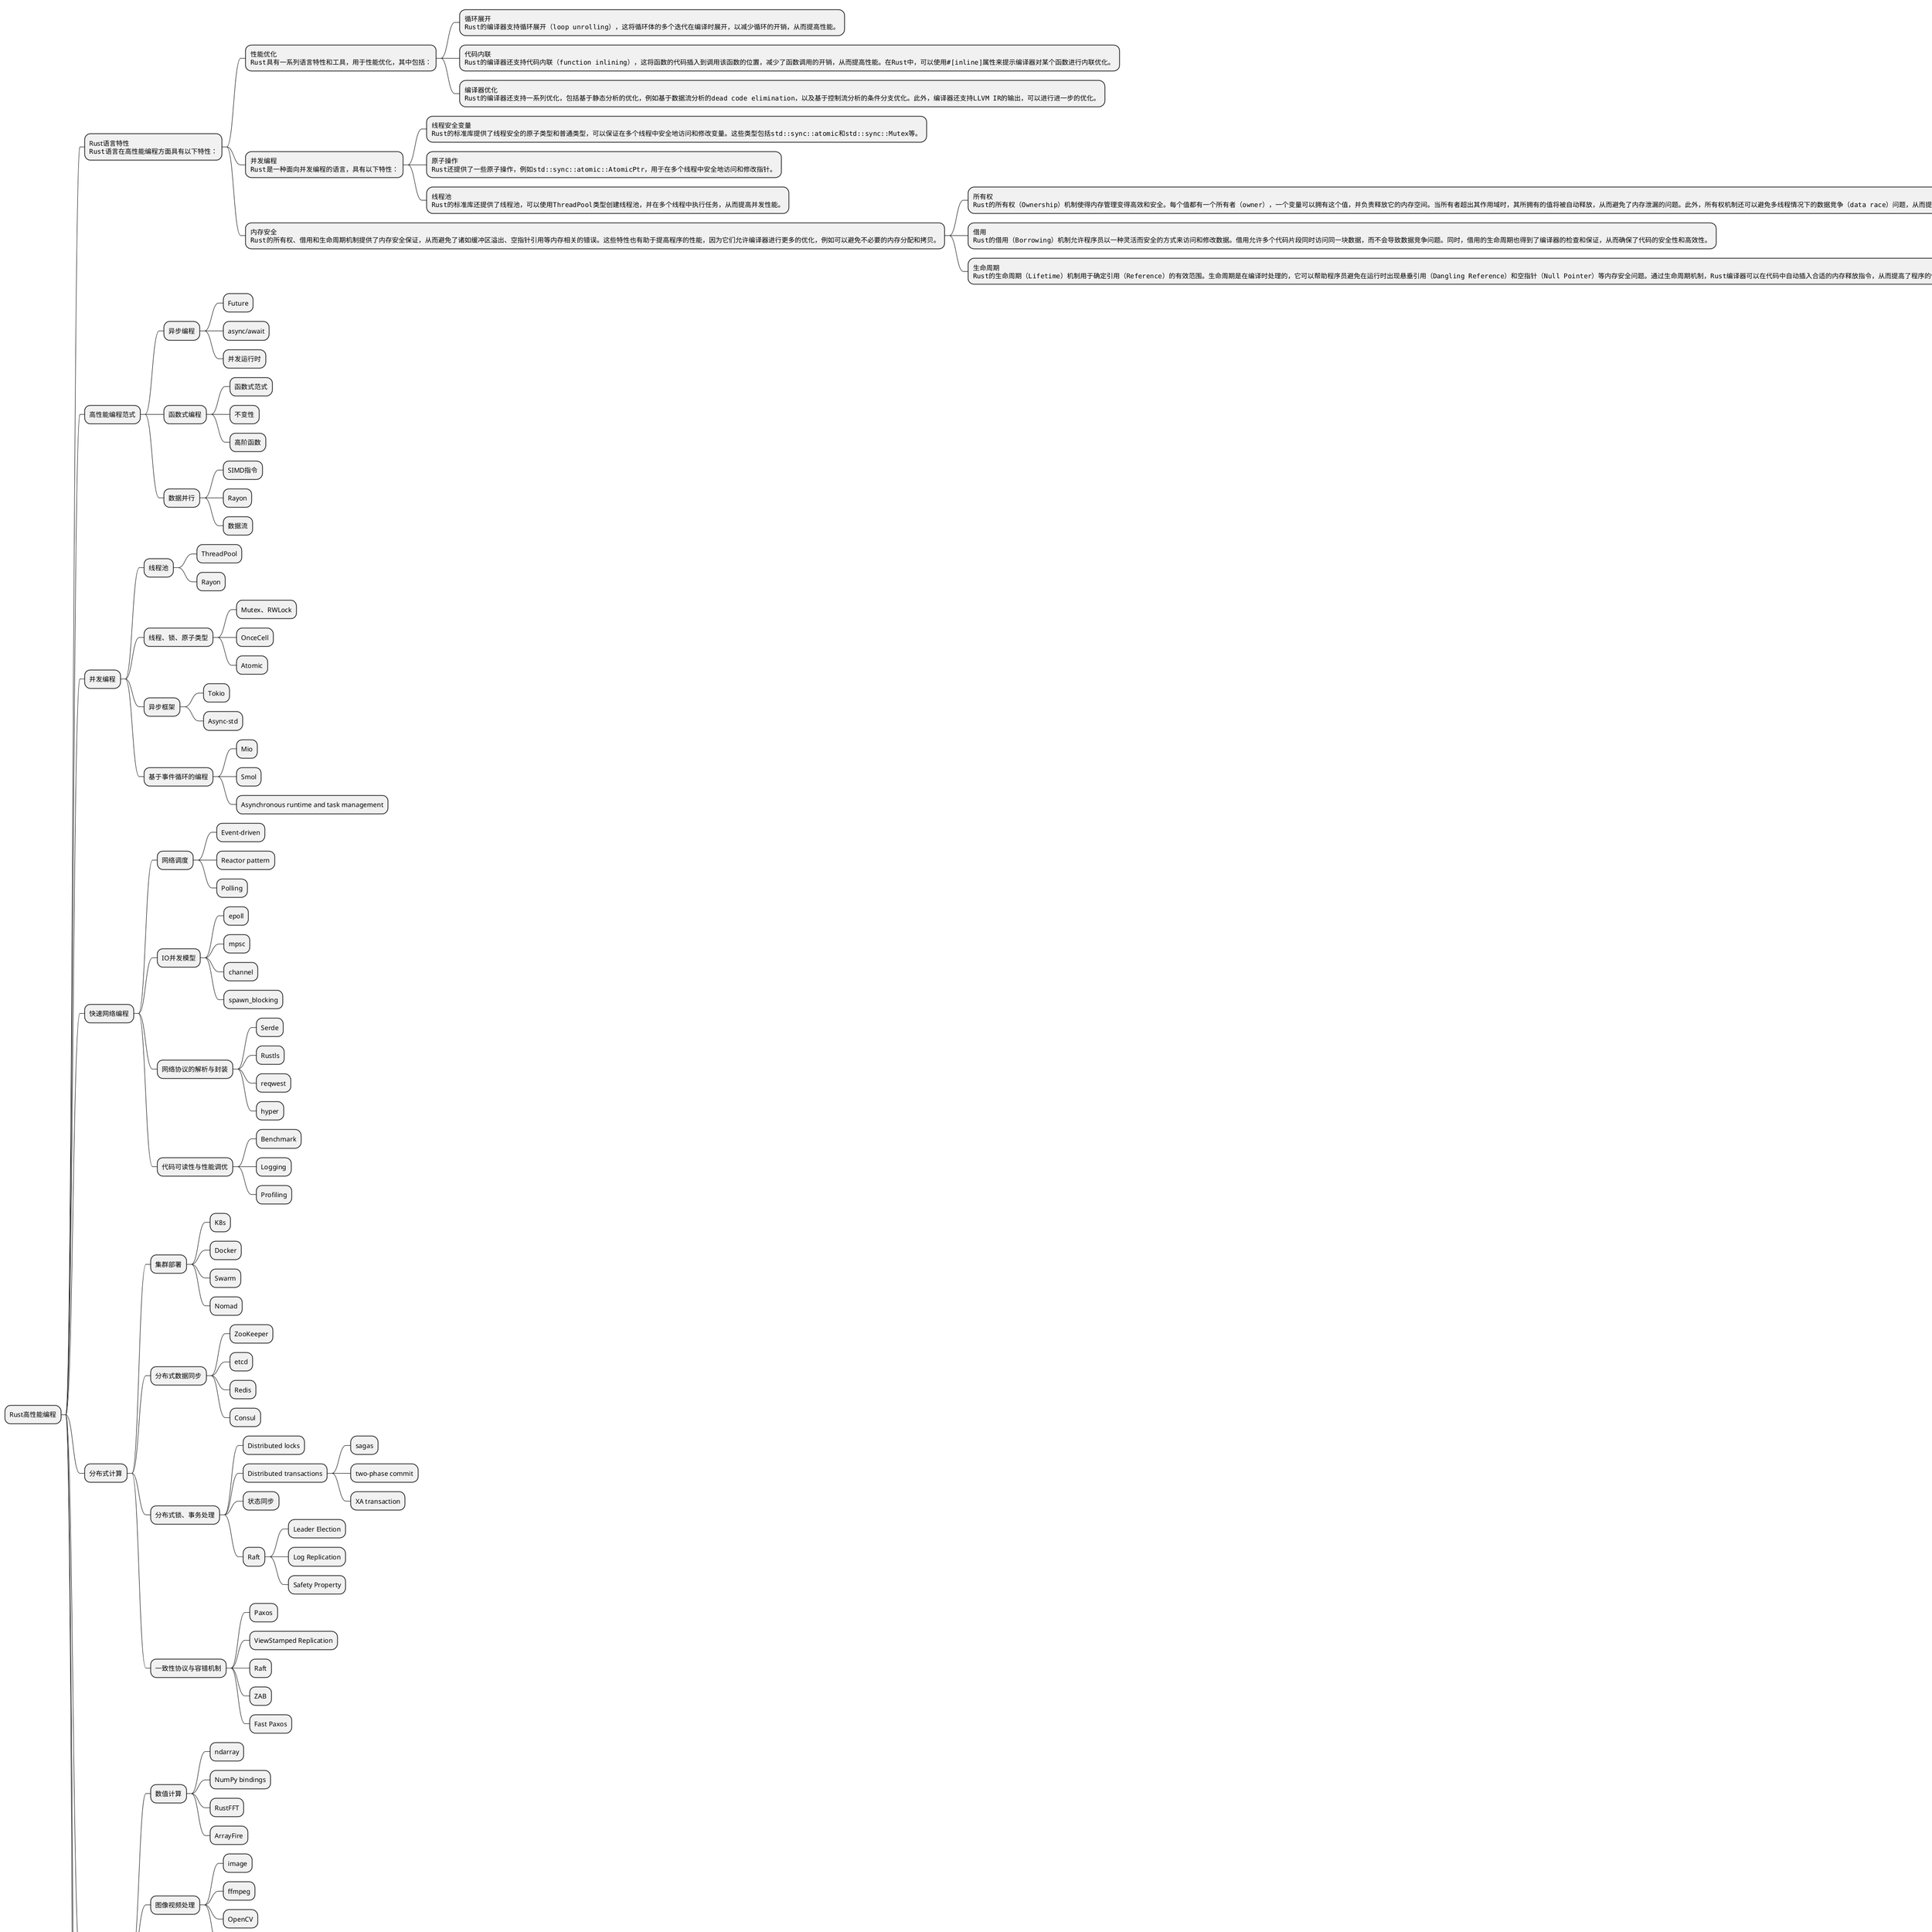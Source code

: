 @startmindmap
* Rust高性能编程

**:Rust语言特性
<code>
Rust语言在高性能编程方面具有以下特性：
</code>;

***:性能优化
<code>
Rust具有一系列语言特性和工具，用于性能优化，其中包括：
</code>;

****:循环展开
<code>
Rust的编译器支持循环展开（loop unrolling），这将循环体的多个迭代在编译时展开，以减少循环的开销，从而提高性能。
</code>;

****:代码内联
<code>
Rust的编译器还支持代码内联（function inlining），这将函数的代码插入到调用该函数的位置，减少了函数调用的开销，从而提高性能。在Rust中，可以使用#[inline]属性来提示编译器对某个函数进行内联优化。
</code>;

****:编译器优化
<code>
Rust的编译器还支持一系列优化，包括基于静态分析的优化，例如基于数据流分析的dead code elimination，以及基于控制流分析的条件分支优化。此外，编译器还支持LLVM IR的输出，可以进行进一步的优化。
</code>;

***:并发编程
<code>
Rust是一种面向并发编程的语言，具有以下特性：
</code>;

****:线程安全变量
<code>
Rust的标准库提供了线程安全的原子类型和普通类型，可以保证在多个线程中安全地访问和修改变量。这些类型包括std::sync::atomic和std::sync::Mutex等。
</code>;

****:原子操作
<code>
Rust还提供了一些原子操作，例如std::sync::atomic::AtomicPtr，用于在多个线程中安全地访问和修改指针。
</code>;

****:线程池
<code>
Rust的标准库还提供了线程池，可以使用ThreadPool类型创建线程池，并在多个线程中执行任务，从而提高并发性能。
</code>;

***:内存安全
<code>
Rust的所有权、借用和生命周期机制提供了内存安全保证，从而避免了诸如缓冲区溢出、空指针引用等内存相关的错误。这些特性也有助于提高程序的性能，因为它们允许编译器进行更多的优化，例如可以避免不必要的内存分配和拷贝。
</code>;
****:所有权
<code>
Rust的所有权（Ownership）机制使得内存管理变得高效和安全。每个值都有一个所有者（owner），一个变量可以拥有这个值，并负责释放它的内存空间。当所有者超出其作用域时，其所拥有的值将被自动释放，从而避免了内存泄漏的问题。此外，所有权机制还可以避免多线程情况下的数据竞争（data race）问题，从而提高了程序的并发性能。
</code>;

****:借用
<code>
Rust的借用（Borrowing）机制允许程序员以一种灵活而安全的方式来访问和修改数据。借用允许多个代码片段同时访问同一块数据，而不会导致数据竞争问题。同时，借用的生命周期也得到了编译器的检查和保证，从而确保了代码的安全性和高效性。
</code>;

****:生命周期
<code>
Rust的生命周期（Lifetime）机制用于确定引用（Reference）的有效范围。生命周期是在编译时处理的，它可以帮助程序员避免在运行时出现悬垂引用（Dangling Reference）和空指针（Null Pointer）等内存安全问题。通过生命周期机制，Rust编译器可以在代码中自动插入合适的内存释放指令，从而提高了程序的性能和安全性。
</code>;
** 高性能编程范式
*** 异步编程
**** Future
**** async/await
**** 并发运行时
*** 函数式编程
**** 函数式范式
**** 不变性
**** 高阶函数
*** 数据并行
**** SIMD指令
**** Rayon
**** 数据流
** 并发编程
*** 线程池
**** ThreadPool
**** Rayon
*** 线程、锁、原子类型
**** Mutex、RWLock
**** OnceCell
**** Atomic
*** 异步框架
**** Tokio
**** Async-std
*** 基于事件循环的编程
**** Mio
**** Smol
**** Asynchronous runtime and task management
** 快速网络编程
*** 网络调度
**** Event-driven
**** Reactor pattern
**** Polling
*** IO并发模型
**** epoll
**** mpsc
**** channel
**** spawn_blocking
*** 网络协议的解析与封装
**** Serde
**** Rustls
**** reqwest
**** hyper
*** 代码可读性与性能调优
**** Benchmark
**** Logging
**** Profiling
** 分布式计算
*** 集群部署
**** K8s
**** Docker
**** Swarm
**** Nomad
*** 分布式数据同步
**** ZooKeeper
**** etcd
**** Redis
**** Consul
*** 分布式锁、事务处理
**** Distributed locks
**** Distributed transactions
***** sagas
***** two-phase commit
***** XA transaction
**** 状态同步
**** Raft
***** Leader Election
***** Log Replication
***** Safety Property
*** 一致性协议与容错机制
**** Paxos
**** ViewStamped Replication
**** Raft
**** ZAB
**** Fast Paxos
** 高性能计算
*** 数值计算
**** ndarray
**** NumPy bindings
**** RustFFT
**** ArrayFire
*** 图像视频处理
**** image
**** ffmpeg
**** OpenCV
**** GStreamer
*** 机器学习
**** rusty-machine
**** TensorFlow bindings
**** ndarray-nn
**** Tensorbase
*** 计算机视觉
**** Vision based on AI
**** OpenCV
**** Object detection
**** Image processing
** 流计算
*** 数据流的定义与处理
**** DataFlux、strreams.rs
**** async graph
**** FRP
**** STreaming
*** 流式SQL
**** Timely Dataflow
**** SQL engine
**** Materialized
**** DataFusion
*** CEP模型
**** Esper
**** Flink
**** QuestDB
**** Debezium
*** 流计算平台
**** Apache NiFi
**** TIBCO StreamBase
**** Apache StreamPipes
**** IBM Streams
** 网络协议
*** gRPC
**** Rust gRPC
**** Tonic
*** WebSocket
**** tungstenite
**** Rust-WebSocket
***** WebSocket prototype
*** TCP/UDP
**** Tokio
**** async-std
**** Rust-Networking
@endmindmap
